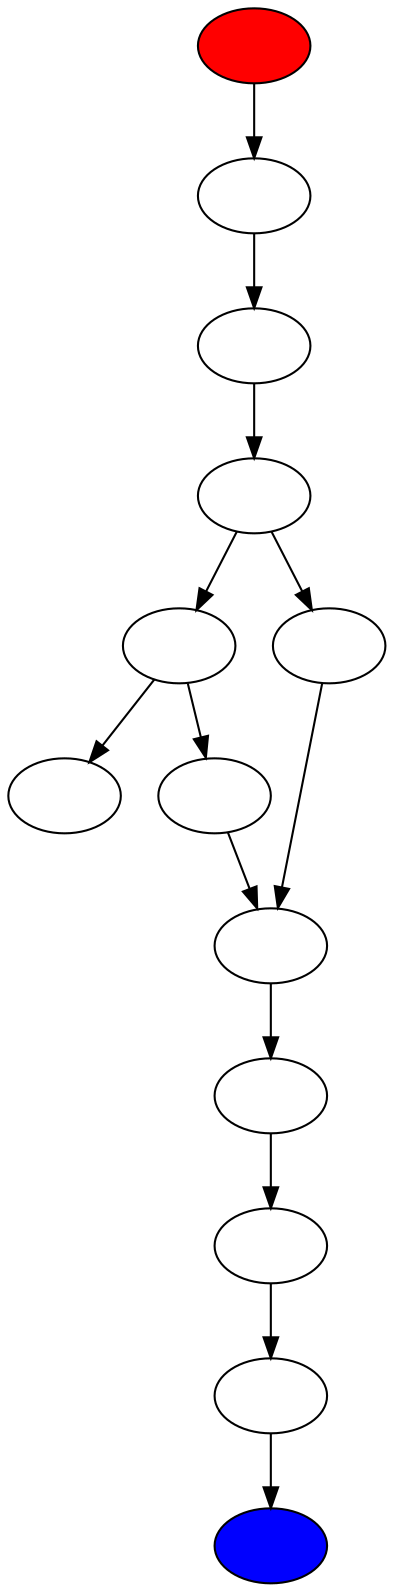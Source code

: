 digraph Grafo
{
0 [label=""style=filled, fillcolor=red]
1 [label=""];
2 [label=""];
3 [label=""];
4 [label=""];
5 [label=""];
6 [label=""];
7 [label=""];
8 [label=""];
9 [label=""];
10 [label=""];
11 [label=""];
12  [label=""style=filled, fillcolor=blue];
0->1;
1->2;
2->3;
3->4;
3->8;
4->5;
4->6;
6->7;
7->9;
8->7;
9->10;
10->11;
11->12;
}
